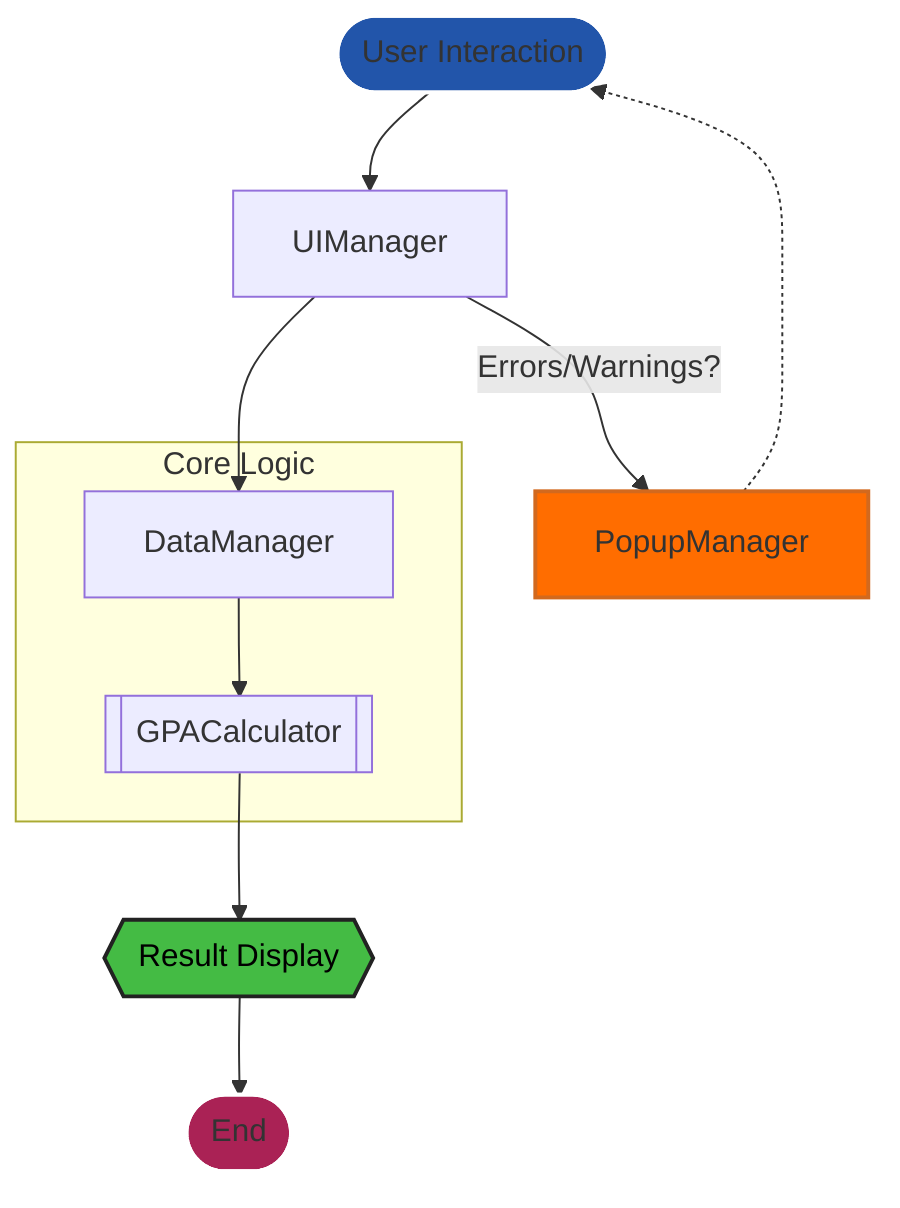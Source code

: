 flowchart TD
    subgraph Logic["Core Logic"]
        direction TB
        D[["GPACalculator"]]
        C["DataManager"]
    end
    A(["User Interaction"]) --> B["UIManager"]
    C --> D
    B --> C
    D --> E{{"Result Display"}}
    B -- Errors/Warnings? --> F["PopupManager"]
    F -.-> A
    E --> G(["End"])
    A:::start
    E:::output
    F:::popup
    G:::end_node
    classDef start fill:#25a,stroke:#fff,stroke-width:2px
    classDef output fill:#4b4,stroke:#222,stroke-width:2px
    classDef popup fill:#ffb347,stroke:#d2691e,stroke-width:2px
    classDef end_node fill:#a25,stroke:#fff,stroke-width:2px
    style E color:#000000
    style F fill:#FF6D00